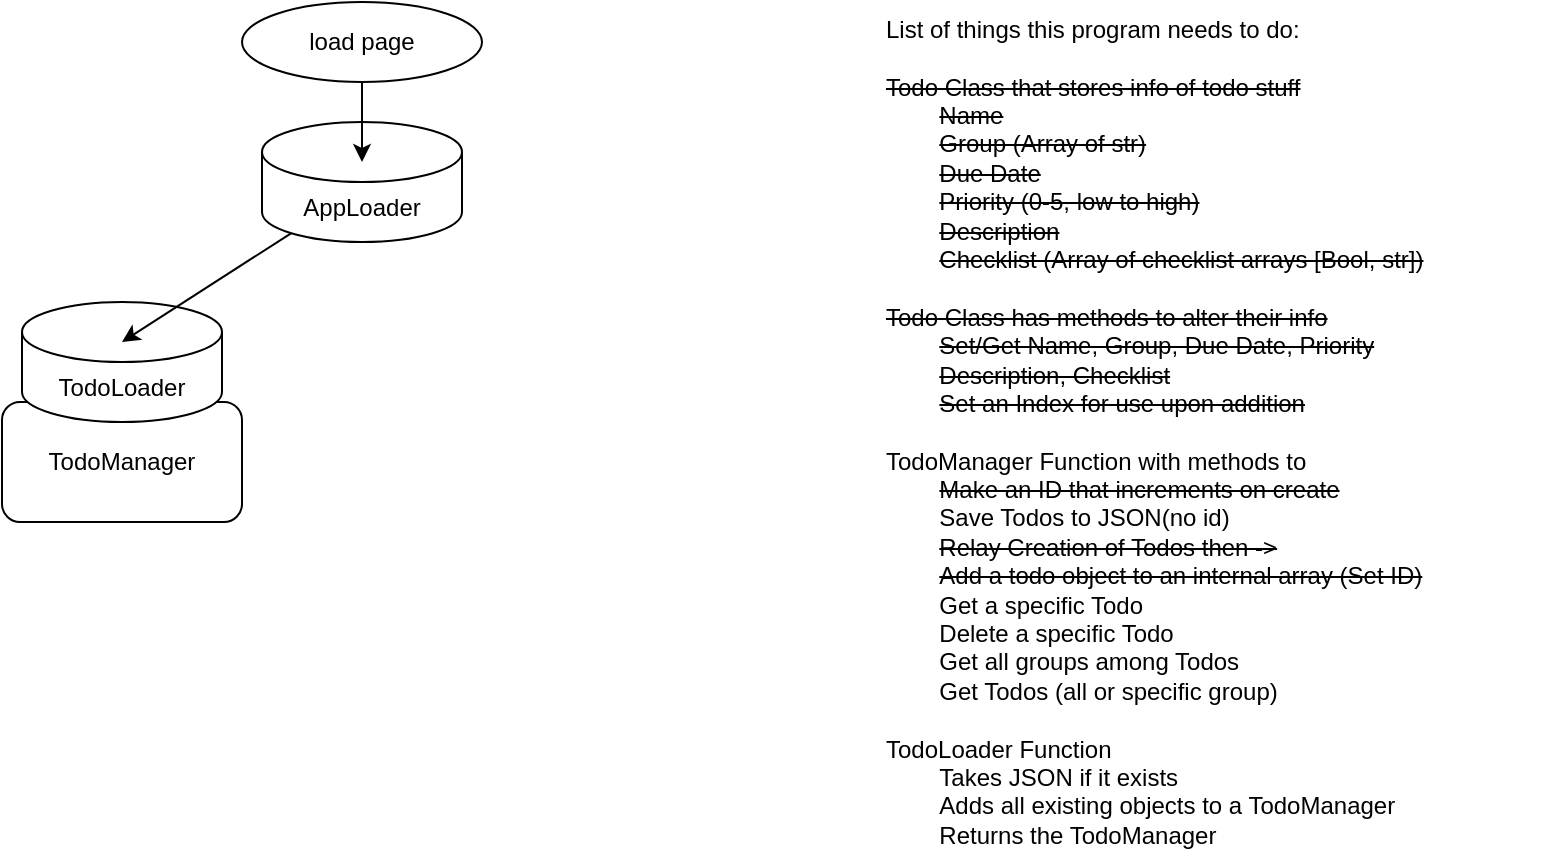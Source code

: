 <mxfile>
    <diagram id="5DBwbIxFqxiPx6xh-aSa" name="Page-1">
        <mxGraphModel dx="603" dy="477" grid="1" gridSize="10" guides="1" tooltips="1" connect="1" arrows="1" fold="1" page="1" pageScale="1" pageWidth="827" pageHeight="1169" math="0" shadow="0">
            <root>
                <mxCell id="0"/>
                <mxCell id="1" parent="0"/>
                <mxCell id="9" value="AppLoader" style="shape=cylinder3;whiteSpace=wrap;html=1;boundedLbl=1;backgroundOutline=1;size=15;fillColor=default;" vertex="1" parent="1">
                    <mxGeometry x="170" y="70" width="100" height="60" as="geometry"/>
                </mxCell>
                <mxCell id="7" value="TodoManager" style="rounded=1;whiteSpace=wrap;html=1;fillColor=default;" vertex="1" parent="1">
                    <mxGeometry x="40" y="210" width="120" height="60" as="geometry"/>
                </mxCell>
                <mxCell id="2" value="load page" style="ellipse;whiteSpace=wrap;html=1;" vertex="1" parent="1">
                    <mxGeometry x="160" y="10" width="120" height="40" as="geometry"/>
                </mxCell>
                <mxCell id="4" value="List of things this program needs to do:&lt;br&gt;&lt;br&gt;&lt;div style=&quot;&quot;&gt;&lt;span style=&quot;background-color: initial;&quot;&gt;&lt;strike&gt;Todo Class that stores info of todo stuff&lt;/strike&gt;&lt;/span&gt;&lt;/div&gt;&lt;div style=&quot;&quot;&gt;&lt;span style=&quot;background-color: initial;&quot;&gt;&lt;strike&gt;&lt;span style=&quot;&quot;&gt;&#9;&lt;/span&gt;&lt;span style=&quot;white-space: pre;&quot;&gt;&#9;&lt;/span&gt;Name&lt;br&gt;&lt;/strike&gt;&lt;/span&gt;&lt;/div&gt;&lt;div style=&quot;&quot;&gt;&lt;span style=&quot;background-color: initial;&quot;&gt;&lt;strike&gt;&lt;span style=&quot;&quot;&gt;&#9;&lt;/span&gt;&lt;span style=&quot;white-space: pre;&quot;&gt;&#9;&lt;/span&gt;Group (Array of str)&lt;br&gt;&lt;/strike&gt;&lt;/span&gt;&lt;/div&gt;&lt;div style=&quot;&quot;&gt;&lt;span style=&quot;background-color: initial;&quot;&gt;&lt;strike&gt;&lt;span style=&quot;&quot;&gt;&#9;&lt;/span&gt;&lt;span style=&quot;white-space: pre;&quot;&gt;&#9;&lt;/span&gt;Due Date&lt;br&gt;&lt;/strike&gt;&lt;/span&gt;&lt;/div&gt;&lt;div style=&quot;&quot;&gt;&lt;span style=&quot;background-color: initial;&quot;&gt;&lt;strike&gt;&lt;span style=&quot;&quot;&gt;&#9;&lt;/span&gt;&lt;span style=&quot;white-space: pre;&quot;&gt;&#9;&lt;/span&gt;Priority (0-5, low to high)&lt;br&gt;&lt;/strike&gt;&lt;/span&gt;&lt;/div&gt;&lt;div style=&quot;&quot;&gt;&lt;/div&gt;&lt;div style=&quot;&quot;&gt;&lt;span style=&quot;background-color: initial;&quot;&gt;&lt;strike&gt;&lt;span style=&quot;&quot;&gt;&#9;&lt;/span&gt;&lt;span style=&quot;white-space: pre;&quot;&gt;&#9;&lt;/span&gt;Description&lt;br&gt;&lt;/strike&gt;&lt;/span&gt;&lt;/div&gt;&lt;div style=&quot;&quot;&gt;&lt;span style=&quot;background-color: initial;&quot;&gt;&lt;strike&gt;&lt;span style=&quot;&quot;&gt;&#9;&lt;/span&gt;&lt;span style=&quot;white-space: pre;&quot;&gt;&#9;&lt;/span&gt;Checklist (Array of checklist arrays [Bool, str])&lt;/strike&gt;&lt;br&gt;&lt;/span&gt;&lt;/div&gt;&lt;div style=&quot;&quot;&gt;&lt;span style=&quot;background-color: initial;&quot;&gt;&lt;span style=&quot;&quot;&gt;&#9;&lt;/span&gt;&lt;br&gt;&lt;/span&gt;&lt;/div&gt;&lt;div style=&quot;&quot;&gt;&lt;span style=&quot;background-color: initial;&quot;&gt;&lt;strike&gt;Todo Class has methods to alter their info&lt;/strike&gt;&lt;/span&gt;&lt;/div&gt;&lt;div style=&quot;&quot;&gt;&lt;span style=&quot;background-color: initial;&quot;&gt;&lt;strike&gt;&lt;span style=&quot;&quot;&gt;&#9;&lt;/span&gt;&lt;span style=&quot;white-space: pre;&quot;&gt;&#9;&lt;/span&gt;Set/Get Name, Group, Due Date, Priority&lt;br&gt;&lt;/strike&gt;&lt;/span&gt;&lt;/div&gt;&lt;div style=&quot;&quot;&gt;&lt;span style=&quot;background-color: initial;&quot;&gt;&lt;strike&gt;&lt;span style=&quot;&quot;&gt;&#9;&lt;/span&gt;&lt;span style=&quot;&quot;&gt;&#9;&lt;/span&gt;&lt;span style=&quot;white-space: pre;&quot;&gt;&#9;&lt;/span&gt;Description, Checklist&lt;br&gt;&lt;/strike&gt;&lt;/span&gt;&lt;/div&gt;&lt;div style=&quot;&quot;&gt;&lt;span style=&quot;background-color: initial;&quot;&gt;&lt;strike&gt;&lt;span style=&quot;white-space: pre;&quot;&gt;&#9;&lt;/span&gt;Set an Index for use upon addition&lt;/strike&gt;&lt;br&gt;&lt;/span&gt;&lt;/div&gt;&lt;div style=&quot;&quot;&gt;&lt;br&gt;&lt;/div&gt;&lt;div style=&quot;&quot;&gt;&lt;span style=&quot;background-color: initial;&quot;&gt;TodoManager Function with methods to&lt;/span&gt;&lt;/div&gt;&lt;div style=&quot;&quot;&gt;&lt;span style=&quot;background-color: initial;&quot;&gt;&lt;span style=&quot;white-space: pre;&quot;&gt;&#9;&lt;/span&gt;&lt;strike&gt;Make an ID that increments on create&lt;/strike&gt;&lt;br&gt;&lt;/span&gt;&lt;/div&gt;&lt;div style=&quot;&quot;&gt;&lt;span style=&quot;white-space: pre;&quot;&gt;&#9;&lt;/span&gt;Save Todos to JSON(no id)&lt;br&gt;&lt;/div&gt;&lt;div style=&quot;&quot;&gt;&lt;span style=&quot;background-color: initial;&quot;&gt;&lt;span style=&quot;white-space: pre;&quot;&gt;&#9;&lt;/span&gt;&lt;strike&gt;Relay Creation of Todos then -&amp;gt;&lt;br&gt;&lt;/strike&gt;&lt;/span&gt;&lt;/div&gt;&lt;div style=&quot;&quot;&gt;&lt;span style=&quot;background-color: initial;&quot;&gt;&lt;strike&gt;&lt;span style=&quot;&quot;&gt;&#9;&lt;/span&gt;&lt;span style=&quot;white-space: pre;&quot;&gt;&#9;&lt;/span&gt;Add a todo object to an internal array (Set ID)&lt;/strike&gt;&lt;/span&gt;&lt;/div&gt;&lt;div style=&quot;&quot;&gt;&lt;span style=&quot;background-color: initial;&quot;&gt;&lt;span style=&quot;white-space: pre;&quot;&gt;&#9;&lt;/span&gt;Get a specific Todo&lt;br&gt;&lt;/span&gt;&lt;/div&gt;&lt;div style=&quot;&quot;&gt;&lt;span style=&quot;background-color: initial;&quot;&gt;&lt;span style=&quot;white-space: pre;&quot;&gt;&#9;&lt;/span&gt;Delete a specific Todo&lt;br&gt;&lt;/span&gt;&lt;/div&gt;&lt;div style=&quot;&quot;&gt;&lt;span style=&quot;background-color: initial;&quot;&gt;&lt;span style=&quot;white-space: pre;&quot;&gt;&#9;&lt;/span&gt;Get all groups among Todos&lt;br&gt;&lt;/span&gt;&lt;/div&gt;&lt;div style=&quot;&quot;&gt;&lt;/div&gt;&lt;div style=&quot;&quot;&gt;&lt;span style=&quot;background-color: initial;&quot;&gt;&lt;span style=&quot;white-space: pre;&quot;&gt;&#9;&lt;/span&gt;Get Todos (all or specific group)&lt;/span&gt;&lt;span style=&quot;background-color: initial; white-space: pre;&quot;&gt;&#9;&lt;/span&gt;&lt;/div&gt;&lt;div style=&quot;&quot;&gt;&lt;br&gt;&lt;/div&gt;&lt;div style=&quot;&quot;&gt;TodoLoader Function&lt;/div&gt;&lt;div style=&quot;&quot;&gt;&lt;span style=&quot;white-space: pre;&quot;&gt;&#9;&lt;/span&gt;Takes JSON if it exists&lt;br&gt;&lt;/div&gt;&lt;div style=&quot;&quot;&gt;&lt;span style=&quot;white-space: pre;&quot;&gt;&#9;&lt;/span&gt;Adds all existing objects to a TodoManager&lt;br&gt;&lt;/div&gt;&lt;div style=&quot;&quot;&gt;&lt;span style=&quot;white-space: pre;&quot;&gt;&#9;&lt;/span&gt;Returns the TodoManager&lt;br&gt;&lt;/div&gt;" style="text;strokeColor=none;align=left;fillColor=none;html=1;verticalAlign=middle;whiteSpace=wrap;rounded=0;" vertex="1" parent="1">
                    <mxGeometry x="480" y="10" width="330" height="430" as="geometry"/>
                </mxCell>
                <mxCell id="6" value="TodoLoader" style="shape=cylinder3;whiteSpace=wrap;html=1;boundedLbl=1;backgroundOutline=1;size=15;fillColor=default;" vertex="1" parent="1">
                    <mxGeometry x="50" y="160" width="100" height="60" as="geometry"/>
                </mxCell>
                <mxCell id="5" style="edgeStyle=none;html=1;startArrow=none;" edge="1" parent="1" source="9">
                    <mxGeometry relative="1" as="geometry">
                        <mxPoint x="220" y="90" as="targetPoint"/>
                    </mxGeometry>
                </mxCell>
                <mxCell id="10" value="" style="edgeStyle=none;html=1;endArrow=none;" edge="1" parent="1" source="2" target="9">
                    <mxGeometry relative="1" as="geometry">
                        <mxPoint x="220" y="90" as="targetPoint"/>
                        <mxPoint x="220" y="50" as="sourcePoint"/>
                    </mxGeometry>
                </mxCell>
                <mxCell id="11" style="edgeStyle=none;html=1;exitX=0.145;exitY=1;exitDx=0;exitDy=-4.35;exitPerimeter=0;entryX=0.5;entryY=0.333;entryDx=0;entryDy=0;entryPerimeter=0;" edge="1" parent="1" source="9" target="6">
                    <mxGeometry relative="1" as="geometry"/>
                </mxCell>
            </root>
        </mxGraphModel>
    </diagram>
</mxfile>
